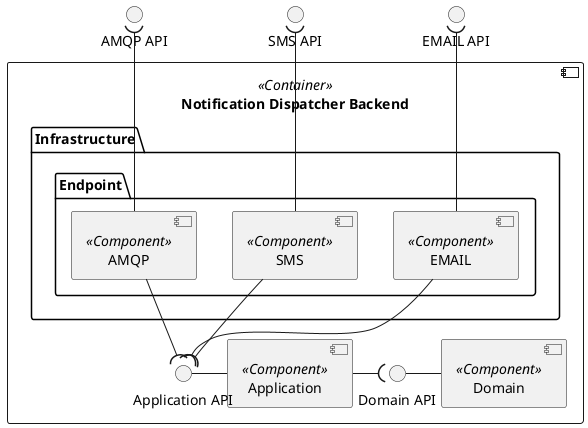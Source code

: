 @startuml notification-dispatcher-backend

interface "AMQP API" as AMQP_API
interface "SMS API" as SMS_API
interface "EMAIL API" as EMAIL_API

component "Notification Dispatcher Backend" <<Container>> {
    component "Domain" as DOM <<Component>>
    component "Application" as APP <<Component>>
    folder "Infrastructure" as INFRA {
        folder "Endpoint" as ENDPOINT {
            component "AMQP" as AMQP <<Component>>
            component "SMS" as SMS <<Component>>
            component "EMAIL" as EMAIL <<Component>>
        }
    }
    interface "Application API" as APP_API
    interface "Domain API" as DOM_API

    DOM_API - DOM
    APP_API - APP

    AMQP_API )-- AMQP
    SMS_API )-- SMS
    EMAIL_API )-- EMAIL

    AMQP --( APP_API
    SMS --( APP_API
    EMAIL --( APP_API
    APP -( DOM_API
}

@enduml
